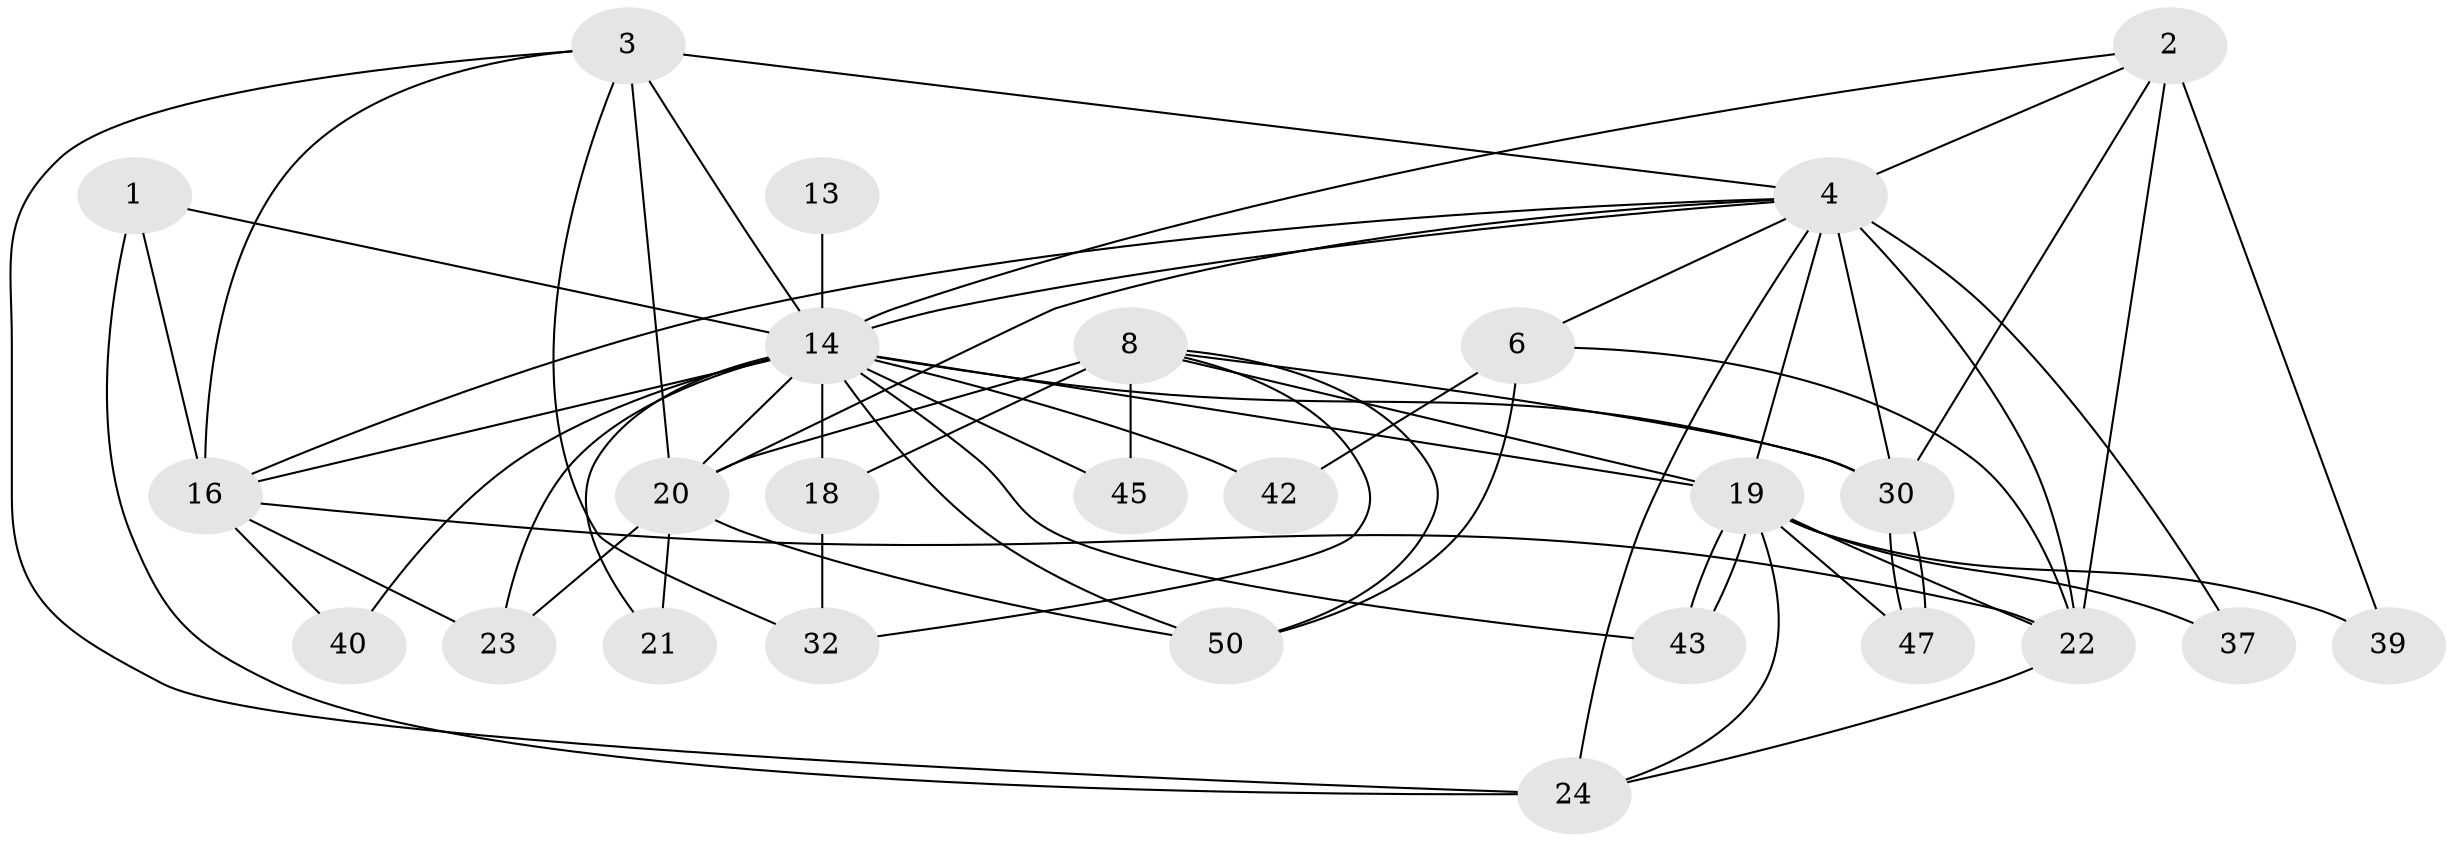 // original degree distribution, {2: 0.11538461538461539, 4: 0.25, 3: 0.34615384615384615, 6: 0.11538461538461539, 5: 0.11538461538461539, 9: 0.019230769230769232, 8: 0.019230769230769232, 7: 0.019230769230769232}
// Generated by graph-tools (version 1.1) at 2025/14/03/09/25 04:14:51]
// undirected, 26 vertices, 63 edges
graph export_dot {
graph [start="1"]
  node [color=gray90,style=filled];
  1 [super="+44"];
  2 [super="+7+9"];
  3 [super="+5"];
  4 [super="+35+28+11+27"];
  6 [super="+12"];
  8 [super="+29+10"];
  13;
  14 [super="+15"];
  16 [super="+49"];
  18;
  19 [super="+34"];
  20 [super="+51"];
  21;
  22 [super="+25"];
  23 [super="+26"];
  24;
  30 [super="+38"];
  32;
  37;
  39;
  40;
  42;
  43;
  45;
  47;
  50;
  1 -- 24;
  1 -- 16;
  1 -- 14;
  2 -- 39;
  2 -- 4;
  2 -- 30;
  2 -- 14;
  2 -- 22;
  3 -- 24;
  3 -- 14 [weight=2];
  3 -- 32;
  3 -- 16;
  3 -- 4;
  3 -- 20;
  4 -- 24;
  4 -- 30 [weight=2];
  4 -- 37 [weight=2];
  4 -- 6;
  4 -- 19;
  4 -- 20 [weight=2];
  4 -- 22 [weight=3];
  4 -- 14;
  4 -- 16;
  6 -- 50;
  6 -- 42;
  6 -- 22;
  8 -- 32;
  8 -- 45 [weight=2];
  8 -- 18 [weight=2];
  8 -- 19;
  8 -- 50;
  8 -- 30;
  8 -- 20;
  13 -- 14 [weight=2];
  14 -- 18;
  14 -- 23;
  14 -- 16;
  14 -- 19;
  14 -- 20 [weight=2];
  14 -- 21;
  14 -- 40 [weight=2];
  14 -- 42 [weight=2];
  14 -- 43;
  14 -- 45;
  14 -- 50;
  14 -- 30;
  16 -- 22;
  16 -- 40;
  16 -- 23;
  18 -- 32;
  19 -- 43;
  19 -- 43;
  19 -- 37;
  19 -- 39 [weight=2];
  19 -- 47;
  19 -- 24;
  19 -- 22;
  20 -- 50;
  20 -- 21;
  20 -- 23;
  22 -- 24;
  30 -- 47;
  30 -- 47;
}
